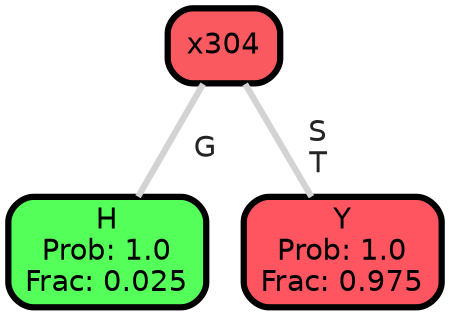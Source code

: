 graph Tree {
node [shape=box, style="filled, rounded",color="black",penwidth="3",fontcolor="black",                 fontname=helvetica] ;
graph [ranksep="0 equally", splines=straight,                 bgcolor=transparent, dpi=200] ;
edge [fontname=helvetica, fontweight=bold,fontcolor=grey14,color=lightgray] ;
0 [label="H
Prob: 1.0
Frac: 0.025", fillcolor="#55ff5a"] ;
1 [label="x304", fillcolor="#fa5960"] ;
2 [label="Y
Prob: 1.0
Frac: 0.975", fillcolor="#ff5561"] ;
1 -- 0 [label=" G",penwidth=3] ;
1 -- 2 [label=" S\n T",penwidth=3] ;
{rank = same;}}